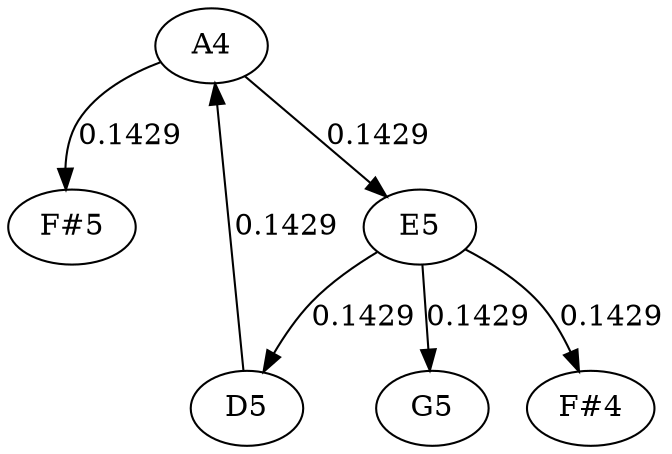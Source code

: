 strict graph {
	graph [bb="0,0,255.5,216"];
	node [label="\N"];
	edge [arrowtype=normal,
		dir=forward
	];
	A4	 [height="0.5",
		pos="164,198",
		width="0.75"];
	"F#5"	 [height="0.5",
		pos="164,108",
		width="0.75"];
	A4 -- "F#5"	 [label="0.1429",
		lp="183.25,153",
		pos="e,164,126.05 164,179.61 164,167.24 164,150.37 164,136.22"];
	E5	 [height="0.5",
		pos="92,108",
		width="0.75"];
	A4 -- E5	 [label="0.1429",
		lp="141.25,153",
		pos="e,99.324,125.77 145.72,184.37 137.67,178.23 128.48,170.37 121.5,162 114.69,153.84 108.67,143.87 103.87,134.79"];
	"F#4"	 [height="0.5",
		pos="27,18",
		width="0.75"];
	E5 -- "F#4"	 [label="0.1429",
		lp="72.25,63",
		pos="e,33.038,35.715 74.439,94.007 67.02,87.91 58.687,80.187 52.5,72 46.352,63.863 41.12,54.009 37.025,45.015"];
	D5	 [height="0.5",
		pos="199,18",
		width="0.75"];
	E5 -- D5	 [label="0.1429",
		lp="179.25,63",
		pos="e,183.52,33.315 109.67,94.376 118.6,87.865 129.52,79.694 139,72 151.5,61.851 164.98,50.031 175.99,40.132"];
	G5	 [height="0.5",
		pos="99,18",
		width="0.75"];
	E5 -- G5	 [label="0.1429",
		lp="116.25,63",
		pos="e,97.644,36.05 93.383,89.614 94.367,77.24 95.709,60.369 96.835,46.22"];
	D5 -- A4	 [label="0.1429",
		lp="236.25,108",
		pos="e,184.2,185.69 204.68,35.837 213.03,63.615 225.61,120.13 206,162 202.92,168.58 197.92,174.36 192.43,179.22"];
}
